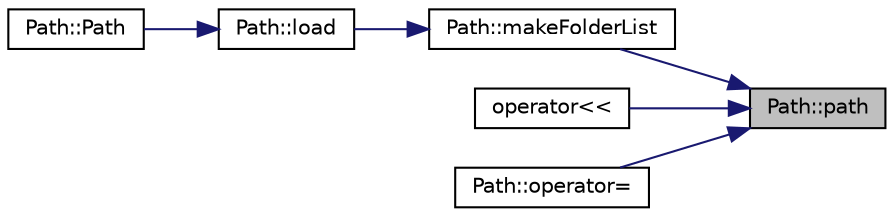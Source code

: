 digraph "Path::path"
{
 // LATEX_PDF_SIZE
  edge [fontname="Helvetica",fontsize="10",labelfontname="Helvetica",labelfontsize="10"];
  node [fontname="Helvetica",fontsize="10",shape=record];
  rankdir="RL";
  Node1 [label="Path::path",height=0.2,width=0.4,color="black", fillcolor="grey75", style="filled", fontcolor="black",tooltip=" "];
  Node1 -> Node2 [dir="back",color="midnightblue",fontsize="10",style="solid",fontname="Helvetica"];
  Node2 [label="Path::makeFolderList",height=0.2,width=0.4,color="black", fillcolor="white", style="filled",URL="$class_path.html#a2ff2e026b692cef6a732fe7e79a3734c",tooltip=" "];
  Node2 -> Node3 [dir="back",color="midnightblue",fontsize="10",style="solid",fontname="Helvetica"];
  Node3 [label="Path::load",height=0.2,width=0.4,color="black", fillcolor="white", style="filled",URL="$class_path.html#aa9b3a53718dcd8ba66d90d50b112ddb9",tooltip=" "];
  Node3 -> Node4 [dir="back",color="midnightblue",fontsize="10",style="solid",fontname="Helvetica"];
  Node4 [label="Path::Path",height=0.2,width=0.4,color="black", fillcolor="white", style="filled",URL="$class_path.html#ae9ae307831520e338154143243a24a67",tooltip="Turns a string to a path, creating it if create = true and it doesn't already exists."];
  Node1 -> Node5 [dir="back",color="midnightblue",fontsize="10",style="solid",fontname="Helvetica"];
  Node5 [label="operator\<\<",height=0.2,width=0.4,color="black", fillcolor="white", style="filled",URL="$files__functions_8hpp.html#a039532c19ad3ebbe61e164a4e4f28bcd",tooltip=" "];
  Node1 -> Node6 [dir="back",color="midnightblue",fontsize="10",style="solid",fontname="Helvetica"];
  Node6 [label="Path::operator=",height=0.2,width=0.4,color="black", fillcolor="white", style="filled",URL="$class_path.html#a5bb409bfa25a8efe99b9d07e0ea2cf7a",tooltip=" "];
}
